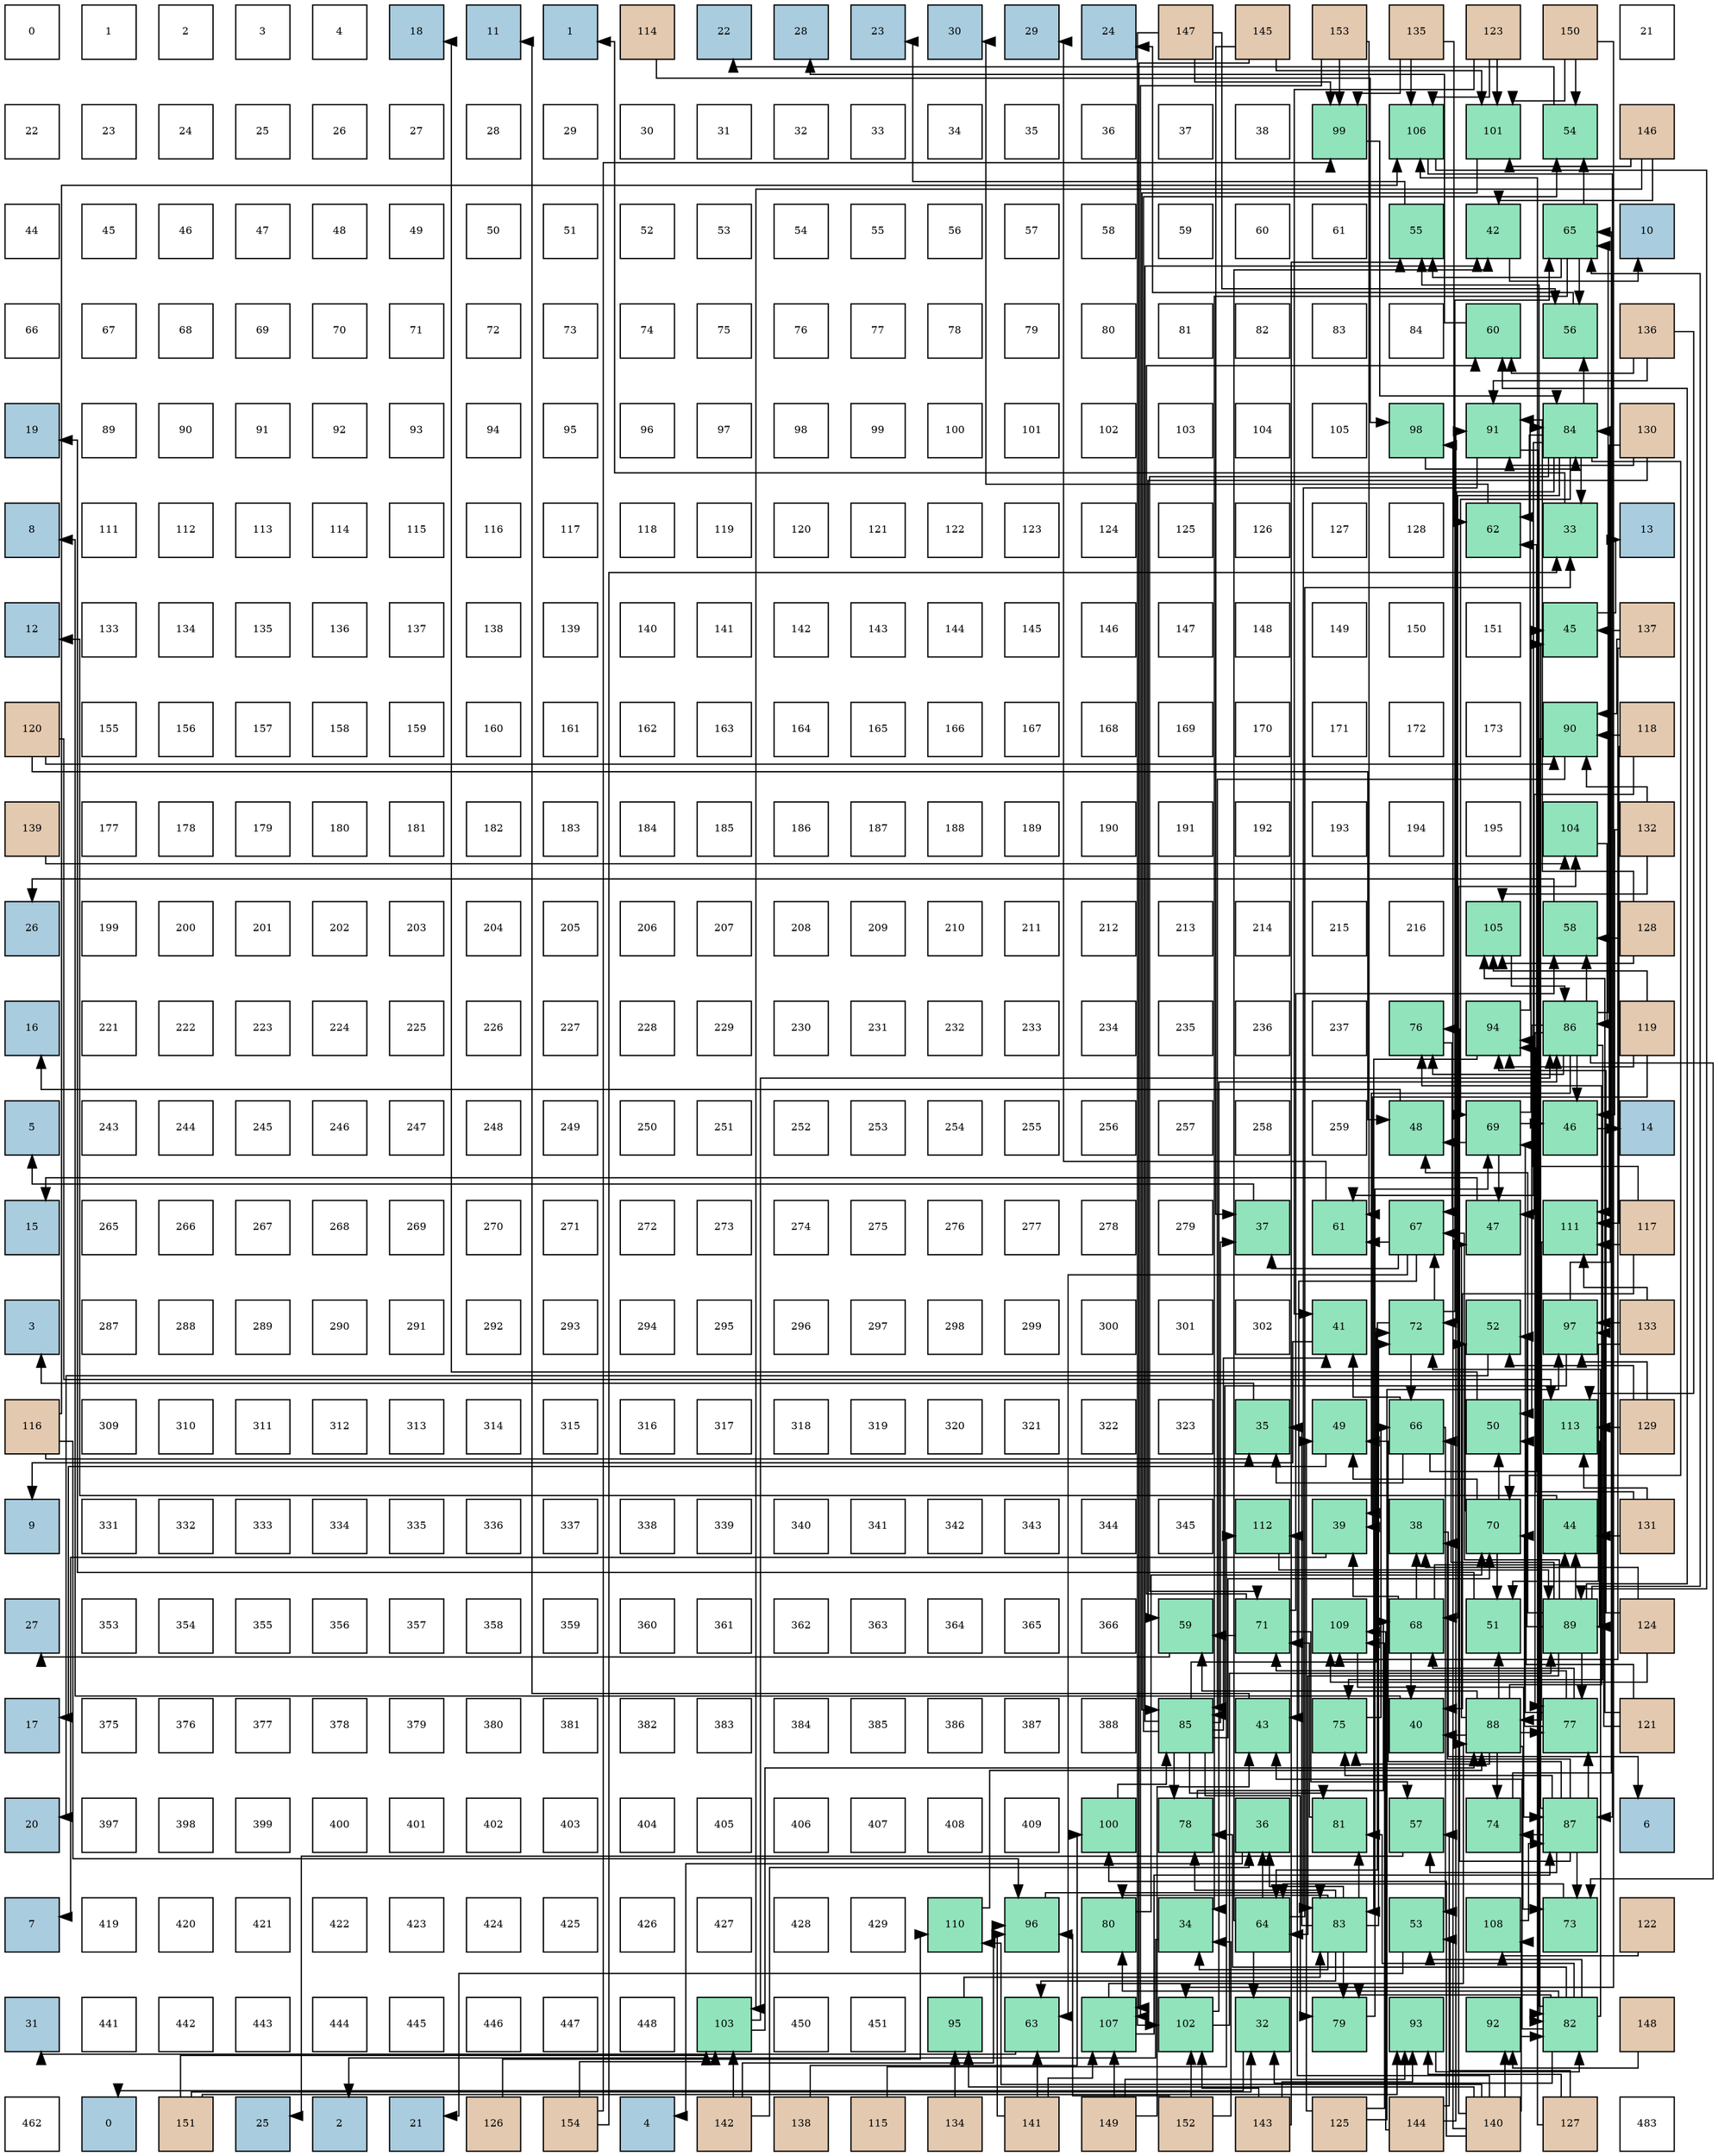 digraph layout{
 rankdir=TB;
 splines=ortho;
 node [style=filled shape=square fixedsize=true width=0.6];
0[label="0", fontsize=8, fillcolor="#ffffff"];
1[label="1", fontsize=8, fillcolor="#ffffff"];
2[label="2", fontsize=8, fillcolor="#ffffff"];
3[label="3", fontsize=8, fillcolor="#ffffff"];
4[label="4", fontsize=8, fillcolor="#ffffff"];
5[label="18", fontsize=8, fillcolor="#a9ccde"];
6[label="11", fontsize=8, fillcolor="#a9ccde"];
7[label="1", fontsize=8, fillcolor="#a9ccde"];
8[label="114", fontsize=8, fillcolor="#e3c9af"];
9[label="22", fontsize=8, fillcolor="#a9ccde"];
10[label="28", fontsize=8, fillcolor="#a9ccde"];
11[label="23", fontsize=8, fillcolor="#a9ccde"];
12[label="30", fontsize=8, fillcolor="#a9ccde"];
13[label="29", fontsize=8, fillcolor="#a9ccde"];
14[label="24", fontsize=8, fillcolor="#a9ccde"];
15[label="147", fontsize=8, fillcolor="#e3c9af"];
16[label="145", fontsize=8, fillcolor="#e3c9af"];
17[label="153", fontsize=8, fillcolor="#e3c9af"];
18[label="135", fontsize=8, fillcolor="#e3c9af"];
19[label="123", fontsize=8, fillcolor="#e3c9af"];
20[label="150", fontsize=8, fillcolor="#e3c9af"];
21[label="21", fontsize=8, fillcolor="#ffffff"];
22[label="22", fontsize=8, fillcolor="#ffffff"];
23[label="23", fontsize=8, fillcolor="#ffffff"];
24[label="24", fontsize=8, fillcolor="#ffffff"];
25[label="25", fontsize=8, fillcolor="#ffffff"];
26[label="26", fontsize=8, fillcolor="#ffffff"];
27[label="27", fontsize=8, fillcolor="#ffffff"];
28[label="28", fontsize=8, fillcolor="#ffffff"];
29[label="29", fontsize=8, fillcolor="#ffffff"];
30[label="30", fontsize=8, fillcolor="#ffffff"];
31[label="31", fontsize=8, fillcolor="#ffffff"];
32[label="32", fontsize=8, fillcolor="#ffffff"];
33[label="33", fontsize=8, fillcolor="#ffffff"];
34[label="34", fontsize=8, fillcolor="#ffffff"];
35[label="35", fontsize=8, fillcolor="#ffffff"];
36[label="36", fontsize=8, fillcolor="#ffffff"];
37[label="37", fontsize=8, fillcolor="#ffffff"];
38[label="38", fontsize=8, fillcolor="#ffffff"];
39[label="99", fontsize=8, fillcolor="#91e3bb"];
40[label="106", fontsize=8, fillcolor="#91e3bb"];
41[label="101", fontsize=8, fillcolor="#91e3bb"];
42[label="54", fontsize=8, fillcolor="#91e3bb"];
43[label="146", fontsize=8, fillcolor="#e3c9af"];
44[label="44", fontsize=8, fillcolor="#ffffff"];
45[label="45", fontsize=8, fillcolor="#ffffff"];
46[label="46", fontsize=8, fillcolor="#ffffff"];
47[label="47", fontsize=8, fillcolor="#ffffff"];
48[label="48", fontsize=8, fillcolor="#ffffff"];
49[label="49", fontsize=8, fillcolor="#ffffff"];
50[label="50", fontsize=8, fillcolor="#ffffff"];
51[label="51", fontsize=8, fillcolor="#ffffff"];
52[label="52", fontsize=8, fillcolor="#ffffff"];
53[label="53", fontsize=8, fillcolor="#ffffff"];
54[label="54", fontsize=8, fillcolor="#ffffff"];
55[label="55", fontsize=8, fillcolor="#ffffff"];
56[label="56", fontsize=8, fillcolor="#ffffff"];
57[label="57", fontsize=8, fillcolor="#ffffff"];
58[label="58", fontsize=8, fillcolor="#ffffff"];
59[label="59", fontsize=8, fillcolor="#ffffff"];
60[label="60", fontsize=8, fillcolor="#ffffff"];
61[label="61", fontsize=8, fillcolor="#ffffff"];
62[label="55", fontsize=8, fillcolor="#91e3bb"];
63[label="42", fontsize=8, fillcolor="#91e3bb"];
64[label="65", fontsize=8, fillcolor="#91e3bb"];
65[label="10", fontsize=8, fillcolor="#a9ccde"];
66[label="66", fontsize=8, fillcolor="#ffffff"];
67[label="67", fontsize=8, fillcolor="#ffffff"];
68[label="68", fontsize=8, fillcolor="#ffffff"];
69[label="69", fontsize=8, fillcolor="#ffffff"];
70[label="70", fontsize=8, fillcolor="#ffffff"];
71[label="71", fontsize=8, fillcolor="#ffffff"];
72[label="72", fontsize=8, fillcolor="#ffffff"];
73[label="73", fontsize=8, fillcolor="#ffffff"];
74[label="74", fontsize=8, fillcolor="#ffffff"];
75[label="75", fontsize=8, fillcolor="#ffffff"];
76[label="76", fontsize=8, fillcolor="#ffffff"];
77[label="77", fontsize=8, fillcolor="#ffffff"];
78[label="78", fontsize=8, fillcolor="#ffffff"];
79[label="79", fontsize=8, fillcolor="#ffffff"];
80[label="80", fontsize=8, fillcolor="#ffffff"];
81[label="81", fontsize=8, fillcolor="#ffffff"];
82[label="82", fontsize=8, fillcolor="#ffffff"];
83[label="83", fontsize=8, fillcolor="#ffffff"];
84[label="84", fontsize=8, fillcolor="#ffffff"];
85[label="60", fontsize=8, fillcolor="#91e3bb"];
86[label="56", fontsize=8, fillcolor="#91e3bb"];
87[label="136", fontsize=8, fillcolor="#e3c9af"];
88[label="19", fontsize=8, fillcolor="#a9ccde"];
89[label="89", fontsize=8, fillcolor="#ffffff"];
90[label="90", fontsize=8, fillcolor="#ffffff"];
91[label="91", fontsize=8, fillcolor="#ffffff"];
92[label="92", fontsize=8, fillcolor="#ffffff"];
93[label="93", fontsize=8, fillcolor="#ffffff"];
94[label="94", fontsize=8, fillcolor="#ffffff"];
95[label="95", fontsize=8, fillcolor="#ffffff"];
96[label="96", fontsize=8, fillcolor="#ffffff"];
97[label="97", fontsize=8, fillcolor="#ffffff"];
98[label="98", fontsize=8, fillcolor="#ffffff"];
99[label="99", fontsize=8, fillcolor="#ffffff"];
100[label="100", fontsize=8, fillcolor="#ffffff"];
101[label="101", fontsize=8, fillcolor="#ffffff"];
102[label="102", fontsize=8, fillcolor="#ffffff"];
103[label="103", fontsize=8, fillcolor="#ffffff"];
104[label="104", fontsize=8, fillcolor="#ffffff"];
105[label="105", fontsize=8, fillcolor="#ffffff"];
106[label="98", fontsize=8, fillcolor="#91e3bb"];
107[label="91", fontsize=8, fillcolor="#91e3bb"];
108[label="84", fontsize=8, fillcolor="#91e3bb"];
109[label="130", fontsize=8, fillcolor="#e3c9af"];
110[label="8", fontsize=8, fillcolor="#a9ccde"];
111[label="111", fontsize=8, fillcolor="#ffffff"];
112[label="112", fontsize=8, fillcolor="#ffffff"];
113[label="113", fontsize=8, fillcolor="#ffffff"];
114[label="114", fontsize=8, fillcolor="#ffffff"];
115[label="115", fontsize=8, fillcolor="#ffffff"];
116[label="116", fontsize=8, fillcolor="#ffffff"];
117[label="117", fontsize=8, fillcolor="#ffffff"];
118[label="118", fontsize=8, fillcolor="#ffffff"];
119[label="119", fontsize=8, fillcolor="#ffffff"];
120[label="120", fontsize=8, fillcolor="#ffffff"];
121[label="121", fontsize=8, fillcolor="#ffffff"];
122[label="122", fontsize=8, fillcolor="#ffffff"];
123[label="123", fontsize=8, fillcolor="#ffffff"];
124[label="124", fontsize=8, fillcolor="#ffffff"];
125[label="125", fontsize=8, fillcolor="#ffffff"];
126[label="126", fontsize=8, fillcolor="#ffffff"];
127[label="127", fontsize=8, fillcolor="#ffffff"];
128[label="128", fontsize=8, fillcolor="#ffffff"];
129[label="62", fontsize=8, fillcolor="#91e3bb"];
130[label="33", fontsize=8, fillcolor="#91e3bb"];
131[label="13", fontsize=8, fillcolor="#a9ccde"];
132[label="12", fontsize=8, fillcolor="#a9ccde"];
133[label="133", fontsize=8, fillcolor="#ffffff"];
134[label="134", fontsize=8, fillcolor="#ffffff"];
135[label="135", fontsize=8, fillcolor="#ffffff"];
136[label="136", fontsize=8, fillcolor="#ffffff"];
137[label="137", fontsize=8, fillcolor="#ffffff"];
138[label="138", fontsize=8, fillcolor="#ffffff"];
139[label="139", fontsize=8, fillcolor="#ffffff"];
140[label="140", fontsize=8, fillcolor="#ffffff"];
141[label="141", fontsize=8, fillcolor="#ffffff"];
142[label="142", fontsize=8, fillcolor="#ffffff"];
143[label="143", fontsize=8, fillcolor="#ffffff"];
144[label="144", fontsize=8, fillcolor="#ffffff"];
145[label="145", fontsize=8, fillcolor="#ffffff"];
146[label="146", fontsize=8, fillcolor="#ffffff"];
147[label="147", fontsize=8, fillcolor="#ffffff"];
148[label="148", fontsize=8, fillcolor="#ffffff"];
149[label="149", fontsize=8, fillcolor="#ffffff"];
150[label="150", fontsize=8, fillcolor="#ffffff"];
151[label="151", fontsize=8, fillcolor="#ffffff"];
152[label="45", fontsize=8, fillcolor="#91e3bb"];
153[label="137", fontsize=8, fillcolor="#e3c9af"];
154[label="120", fontsize=8, fillcolor="#e3c9af"];
155[label="155", fontsize=8, fillcolor="#ffffff"];
156[label="156", fontsize=8, fillcolor="#ffffff"];
157[label="157", fontsize=8, fillcolor="#ffffff"];
158[label="158", fontsize=8, fillcolor="#ffffff"];
159[label="159", fontsize=8, fillcolor="#ffffff"];
160[label="160", fontsize=8, fillcolor="#ffffff"];
161[label="161", fontsize=8, fillcolor="#ffffff"];
162[label="162", fontsize=8, fillcolor="#ffffff"];
163[label="163", fontsize=8, fillcolor="#ffffff"];
164[label="164", fontsize=8, fillcolor="#ffffff"];
165[label="165", fontsize=8, fillcolor="#ffffff"];
166[label="166", fontsize=8, fillcolor="#ffffff"];
167[label="167", fontsize=8, fillcolor="#ffffff"];
168[label="168", fontsize=8, fillcolor="#ffffff"];
169[label="169", fontsize=8, fillcolor="#ffffff"];
170[label="170", fontsize=8, fillcolor="#ffffff"];
171[label="171", fontsize=8, fillcolor="#ffffff"];
172[label="172", fontsize=8, fillcolor="#ffffff"];
173[label="173", fontsize=8, fillcolor="#ffffff"];
174[label="90", fontsize=8, fillcolor="#91e3bb"];
175[label="118", fontsize=8, fillcolor="#e3c9af"];
176[label="139", fontsize=8, fillcolor="#e3c9af"];
177[label="177", fontsize=8, fillcolor="#ffffff"];
178[label="178", fontsize=8, fillcolor="#ffffff"];
179[label="179", fontsize=8, fillcolor="#ffffff"];
180[label="180", fontsize=8, fillcolor="#ffffff"];
181[label="181", fontsize=8, fillcolor="#ffffff"];
182[label="182", fontsize=8, fillcolor="#ffffff"];
183[label="183", fontsize=8, fillcolor="#ffffff"];
184[label="184", fontsize=8, fillcolor="#ffffff"];
185[label="185", fontsize=8, fillcolor="#ffffff"];
186[label="186", fontsize=8, fillcolor="#ffffff"];
187[label="187", fontsize=8, fillcolor="#ffffff"];
188[label="188", fontsize=8, fillcolor="#ffffff"];
189[label="189", fontsize=8, fillcolor="#ffffff"];
190[label="190", fontsize=8, fillcolor="#ffffff"];
191[label="191", fontsize=8, fillcolor="#ffffff"];
192[label="192", fontsize=8, fillcolor="#ffffff"];
193[label="193", fontsize=8, fillcolor="#ffffff"];
194[label="194", fontsize=8, fillcolor="#ffffff"];
195[label="195", fontsize=8, fillcolor="#ffffff"];
196[label="104", fontsize=8, fillcolor="#91e3bb"];
197[label="132", fontsize=8, fillcolor="#e3c9af"];
198[label="26", fontsize=8, fillcolor="#a9ccde"];
199[label="199", fontsize=8, fillcolor="#ffffff"];
200[label="200", fontsize=8, fillcolor="#ffffff"];
201[label="201", fontsize=8, fillcolor="#ffffff"];
202[label="202", fontsize=8, fillcolor="#ffffff"];
203[label="203", fontsize=8, fillcolor="#ffffff"];
204[label="204", fontsize=8, fillcolor="#ffffff"];
205[label="205", fontsize=8, fillcolor="#ffffff"];
206[label="206", fontsize=8, fillcolor="#ffffff"];
207[label="207", fontsize=8, fillcolor="#ffffff"];
208[label="208", fontsize=8, fillcolor="#ffffff"];
209[label="209", fontsize=8, fillcolor="#ffffff"];
210[label="210", fontsize=8, fillcolor="#ffffff"];
211[label="211", fontsize=8, fillcolor="#ffffff"];
212[label="212", fontsize=8, fillcolor="#ffffff"];
213[label="213", fontsize=8, fillcolor="#ffffff"];
214[label="214", fontsize=8, fillcolor="#ffffff"];
215[label="215", fontsize=8, fillcolor="#ffffff"];
216[label="216", fontsize=8, fillcolor="#ffffff"];
217[label="105", fontsize=8, fillcolor="#91e3bb"];
218[label="58", fontsize=8, fillcolor="#91e3bb"];
219[label="128", fontsize=8, fillcolor="#e3c9af"];
220[label="16", fontsize=8, fillcolor="#a9ccde"];
221[label="221", fontsize=8, fillcolor="#ffffff"];
222[label="222", fontsize=8, fillcolor="#ffffff"];
223[label="223", fontsize=8, fillcolor="#ffffff"];
224[label="224", fontsize=8, fillcolor="#ffffff"];
225[label="225", fontsize=8, fillcolor="#ffffff"];
226[label="226", fontsize=8, fillcolor="#ffffff"];
227[label="227", fontsize=8, fillcolor="#ffffff"];
228[label="228", fontsize=8, fillcolor="#ffffff"];
229[label="229", fontsize=8, fillcolor="#ffffff"];
230[label="230", fontsize=8, fillcolor="#ffffff"];
231[label="231", fontsize=8, fillcolor="#ffffff"];
232[label="232", fontsize=8, fillcolor="#ffffff"];
233[label="233", fontsize=8, fillcolor="#ffffff"];
234[label="234", fontsize=8, fillcolor="#ffffff"];
235[label="235", fontsize=8, fillcolor="#ffffff"];
236[label="236", fontsize=8, fillcolor="#ffffff"];
237[label="237", fontsize=8, fillcolor="#ffffff"];
238[label="76", fontsize=8, fillcolor="#91e3bb"];
239[label="94", fontsize=8, fillcolor="#91e3bb"];
240[label="86", fontsize=8, fillcolor="#91e3bb"];
241[label="119", fontsize=8, fillcolor="#e3c9af"];
242[label="5", fontsize=8, fillcolor="#a9ccde"];
243[label="243", fontsize=8, fillcolor="#ffffff"];
244[label="244", fontsize=8, fillcolor="#ffffff"];
245[label="245", fontsize=8, fillcolor="#ffffff"];
246[label="246", fontsize=8, fillcolor="#ffffff"];
247[label="247", fontsize=8, fillcolor="#ffffff"];
248[label="248", fontsize=8, fillcolor="#ffffff"];
249[label="249", fontsize=8, fillcolor="#ffffff"];
250[label="250", fontsize=8, fillcolor="#ffffff"];
251[label="251", fontsize=8, fillcolor="#ffffff"];
252[label="252", fontsize=8, fillcolor="#ffffff"];
253[label="253", fontsize=8, fillcolor="#ffffff"];
254[label="254", fontsize=8, fillcolor="#ffffff"];
255[label="255", fontsize=8, fillcolor="#ffffff"];
256[label="256", fontsize=8, fillcolor="#ffffff"];
257[label="257", fontsize=8, fillcolor="#ffffff"];
258[label="258", fontsize=8, fillcolor="#ffffff"];
259[label="259", fontsize=8, fillcolor="#ffffff"];
260[label="48", fontsize=8, fillcolor="#91e3bb"];
261[label="69", fontsize=8, fillcolor="#91e3bb"];
262[label="46", fontsize=8, fillcolor="#91e3bb"];
263[label="14", fontsize=8, fillcolor="#a9ccde"];
264[label="15", fontsize=8, fillcolor="#a9ccde"];
265[label="265", fontsize=8, fillcolor="#ffffff"];
266[label="266", fontsize=8, fillcolor="#ffffff"];
267[label="267", fontsize=8, fillcolor="#ffffff"];
268[label="268", fontsize=8, fillcolor="#ffffff"];
269[label="269", fontsize=8, fillcolor="#ffffff"];
270[label="270", fontsize=8, fillcolor="#ffffff"];
271[label="271", fontsize=8, fillcolor="#ffffff"];
272[label="272", fontsize=8, fillcolor="#ffffff"];
273[label="273", fontsize=8, fillcolor="#ffffff"];
274[label="274", fontsize=8, fillcolor="#ffffff"];
275[label="275", fontsize=8, fillcolor="#ffffff"];
276[label="276", fontsize=8, fillcolor="#ffffff"];
277[label="277", fontsize=8, fillcolor="#ffffff"];
278[label="278", fontsize=8, fillcolor="#ffffff"];
279[label="279", fontsize=8, fillcolor="#ffffff"];
280[label="37", fontsize=8, fillcolor="#91e3bb"];
281[label="61", fontsize=8, fillcolor="#91e3bb"];
282[label="67", fontsize=8, fillcolor="#91e3bb"];
283[label="47", fontsize=8, fillcolor="#91e3bb"];
284[label="111", fontsize=8, fillcolor="#91e3bb"];
285[label="117", fontsize=8, fillcolor="#e3c9af"];
286[label="3", fontsize=8, fillcolor="#a9ccde"];
287[label="287", fontsize=8, fillcolor="#ffffff"];
288[label="288", fontsize=8, fillcolor="#ffffff"];
289[label="289", fontsize=8, fillcolor="#ffffff"];
290[label="290", fontsize=8, fillcolor="#ffffff"];
291[label="291", fontsize=8, fillcolor="#ffffff"];
292[label="292", fontsize=8, fillcolor="#ffffff"];
293[label="293", fontsize=8, fillcolor="#ffffff"];
294[label="294", fontsize=8, fillcolor="#ffffff"];
295[label="295", fontsize=8, fillcolor="#ffffff"];
296[label="296", fontsize=8, fillcolor="#ffffff"];
297[label="297", fontsize=8, fillcolor="#ffffff"];
298[label="298", fontsize=8, fillcolor="#ffffff"];
299[label="299", fontsize=8, fillcolor="#ffffff"];
300[label="300", fontsize=8, fillcolor="#ffffff"];
301[label="301", fontsize=8, fillcolor="#ffffff"];
302[label="302", fontsize=8, fillcolor="#ffffff"];
303[label="41", fontsize=8, fillcolor="#91e3bb"];
304[label="72", fontsize=8, fillcolor="#91e3bb"];
305[label="52", fontsize=8, fillcolor="#91e3bb"];
306[label="97", fontsize=8, fillcolor="#91e3bb"];
307[label="133", fontsize=8, fillcolor="#e3c9af"];
308[label="116", fontsize=8, fillcolor="#e3c9af"];
309[label="309", fontsize=8, fillcolor="#ffffff"];
310[label="310", fontsize=8, fillcolor="#ffffff"];
311[label="311", fontsize=8, fillcolor="#ffffff"];
312[label="312", fontsize=8, fillcolor="#ffffff"];
313[label="313", fontsize=8, fillcolor="#ffffff"];
314[label="314", fontsize=8, fillcolor="#ffffff"];
315[label="315", fontsize=8, fillcolor="#ffffff"];
316[label="316", fontsize=8, fillcolor="#ffffff"];
317[label="317", fontsize=8, fillcolor="#ffffff"];
318[label="318", fontsize=8, fillcolor="#ffffff"];
319[label="319", fontsize=8, fillcolor="#ffffff"];
320[label="320", fontsize=8, fillcolor="#ffffff"];
321[label="321", fontsize=8, fillcolor="#ffffff"];
322[label="322", fontsize=8, fillcolor="#ffffff"];
323[label="323", fontsize=8, fillcolor="#ffffff"];
324[label="35", fontsize=8, fillcolor="#91e3bb"];
325[label="49", fontsize=8, fillcolor="#91e3bb"];
326[label="66", fontsize=8, fillcolor="#91e3bb"];
327[label="50", fontsize=8, fillcolor="#91e3bb"];
328[label="113", fontsize=8, fillcolor="#91e3bb"];
329[label="129", fontsize=8, fillcolor="#e3c9af"];
330[label="9", fontsize=8, fillcolor="#a9ccde"];
331[label="331", fontsize=8, fillcolor="#ffffff"];
332[label="332", fontsize=8, fillcolor="#ffffff"];
333[label="333", fontsize=8, fillcolor="#ffffff"];
334[label="334", fontsize=8, fillcolor="#ffffff"];
335[label="335", fontsize=8, fillcolor="#ffffff"];
336[label="336", fontsize=8, fillcolor="#ffffff"];
337[label="337", fontsize=8, fillcolor="#ffffff"];
338[label="338", fontsize=8, fillcolor="#ffffff"];
339[label="339", fontsize=8, fillcolor="#ffffff"];
340[label="340", fontsize=8, fillcolor="#ffffff"];
341[label="341", fontsize=8, fillcolor="#ffffff"];
342[label="342", fontsize=8, fillcolor="#ffffff"];
343[label="343", fontsize=8, fillcolor="#ffffff"];
344[label="344", fontsize=8, fillcolor="#ffffff"];
345[label="345", fontsize=8, fillcolor="#ffffff"];
346[label="112", fontsize=8, fillcolor="#91e3bb"];
347[label="39", fontsize=8, fillcolor="#91e3bb"];
348[label="38", fontsize=8, fillcolor="#91e3bb"];
349[label="70", fontsize=8, fillcolor="#91e3bb"];
350[label="44", fontsize=8, fillcolor="#91e3bb"];
351[label="131", fontsize=8, fillcolor="#e3c9af"];
352[label="27", fontsize=8, fillcolor="#a9ccde"];
353[label="353", fontsize=8, fillcolor="#ffffff"];
354[label="354", fontsize=8, fillcolor="#ffffff"];
355[label="355", fontsize=8, fillcolor="#ffffff"];
356[label="356", fontsize=8, fillcolor="#ffffff"];
357[label="357", fontsize=8, fillcolor="#ffffff"];
358[label="358", fontsize=8, fillcolor="#ffffff"];
359[label="359", fontsize=8, fillcolor="#ffffff"];
360[label="360", fontsize=8, fillcolor="#ffffff"];
361[label="361", fontsize=8, fillcolor="#ffffff"];
362[label="362", fontsize=8, fillcolor="#ffffff"];
363[label="363", fontsize=8, fillcolor="#ffffff"];
364[label="364", fontsize=8, fillcolor="#ffffff"];
365[label="365", fontsize=8, fillcolor="#ffffff"];
366[label="366", fontsize=8, fillcolor="#ffffff"];
367[label="59", fontsize=8, fillcolor="#91e3bb"];
368[label="71", fontsize=8, fillcolor="#91e3bb"];
369[label="109", fontsize=8, fillcolor="#91e3bb"];
370[label="68", fontsize=8, fillcolor="#91e3bb"];
371[label="51", fontsize=8, fillcolor="#91e3bb"];
372[label="89", fontsize=8, fillcolor="#91e3bb"];
373[label="124", fontsize=8, fillcolor="#e3c9af"];
374[label="17", fontsize=8, fillcolor="#a9ccde"];
375[label="375", fontsize=8, fillcolor="#ffffff"];
376[label="376", fontsize=8, fillcolor="#ffffff"];
377[label="377", fontsize=8, fillcolor="#ffffff"];
378[label="378", fontsize=8, fillcolor="#ffffff"];
379[label="379", fontsize=8, fillcolor="#ffffff"];
380[label="380", fontsize=8, fillcolor="#ffffff"];
381[label="381", fontsize=8, fillcolor="#ffffff"];
382[label="382", fontsize=8, fillcolor="#ffffff"];
383[label="383", fontsize=8, fillcolor="#ffffff"];
384[label="384", fontsize=8, fillcolor="#ffffff"];
385[label="385", fontsize=8, fillcolor="#ffffff"];
386[label="386", fontsize=8, fillcolor="#ffffff"];
387[label="387", fontsize=8, fillcolor="#ffffff"];
388[label="388", fontsize=8, fillcolor="#ffffff"];
389[label="85", fontsize=8, fillcolor="#91e3bb"];
390[label="43", fontsize=8, fillcolor="#91e3bb"];
391[label="75", fontsize=8, fillcolor="#91e3bb"];
392[label="40", fontsize=8, fillcolor="#91e3bb"];
393[label="88", fontsize=8, fillcolor="#91e3bb"];
394[label="77", fontsize=8, fillcolor="#91e3bb"];
395[label="121", fontsize=8, fillcolor="#e3c9af"];
396[label="20", fontsize=8, fillcolor="#a9ccde"];
397[label="397", fontsize=8, fillcolor="#ffffff"];
398[label="398", fontsize=8, fillcolor="#ffffff"];
399[label="399", fontsize=8, fillcolor="#ffffff"];
400[label="400", fontsize=8, fillcolor="#ffffff"];
401[label="401", fontsize=8, fillcolor="#ffffff"];
402[label="402", fontsize=8, fillcolor="#ffffff"];
403[label="403", fontsize=8, fillcolor="#ffffff"];
404[label="404", fontsize=8, fillcolor="#ffffff"];
405[label="405", fontsize=8, fillcolor="#ffffff"];
406[label="406", fontsize=8, fillcolor="#ffffff"];
407[label="407", fontsize=8, fillcolor="#ffffff"];
408[label="408", fontsize=8, fillcolor="#ffffff"];
409[label="409", fontsize=8, fillcolor="#ffffff"];
410[label="100", fontsize=8, fillcolor="#91e3bb"];
411[label="78", fontsize=8, fillcolor="#91e3bb"];
412[label="36", fontsize=8, fillcolor="#91e3bb"];
413[label="81", fontsize=8, fillcolor="#91e3bb"];
414[label="57", fontsize=8, fillcolor="#91e3bb"];
415[label="74", fontsize=8, fillcolor="#91e3bb"];
416[label="87", fontsize=8, fillcolor="#91e3bb"];
417[label="6", fontsize=8, fillcolor="#a9ccde"];
418[label="7", fontsize=8, fillcolor="#a9ccde"];
419[label="419", fontsize=8, fillcolor="#ffffff"];
420[label="420", fontsize=8, fillcolor="#ffffff"];
421[label="421", fontsize=8, fillcolor="#ffffff"];
422[label="422", fontsize=8, fillcolor="#ffffff"];
423[label="423", fontsize=8, fillcolor="#ffffff"];
424[label="424", fontsize=8, fillcolor="#ffffff"];
425[label="425", fontsize=8, fillcolor="#ffffff"];
426[label="426", fontsize=8, fillcolor="#ffffff"];
427[label="427", fontsize=8, fillcolor="#ffffff"];
428[label="428", fontsize=8, fillcolor="#ffffff"];
429[label="429", fontsize=8, fillcolor="#ffffff"];
430[label="110", fontsize=8, fillcolor="#91e3bb"];
431[label="96", fontsize=8, fillcolor="#91e3bb"];
432[label="80", fontsize=8, fillcolor="#91e3bb"];
433[label="34", fontsize=8, fillcolor="#91e3bb"];
434[label="64", fontsize=8, fillcolor="#91e3bb"];
435[label="83", fontsize=8, fillcolor="#91e3bb"];
436[label="53", fontsize=8, fillcolor="#91e3bb"];
437[label="108", fontsize=8, fillcolor="#91e3bb"];
438[label="73", fontsize=8, fillcolor="#91e3bb"];
439[label="122", fontsize=8, fillcolor="#e3c9af"];
440[label="31", fontsize=8, fillcolor="#a9ccde"];
441[label="441", fontsize=8, fillcolor="#ffffff"];
442[label="442", fontsize=8, fillcolor="#ffffff"];
443[label="443", fontsize=8, fillcolor="#ffffff"];
444[label="444", fontsize=8, fillcolor="#ffffff"];
445[label="445", fontsize=8, fillcolor="#ffffff"];
446[label="446", fontsize=8, fillcolor="#ffffff"];
447[label="447", fontsize=8, fillcolor="#ffffff"];
448[label="448", fontsize=8, fillcolor="#ffffff"];
449[label="103", fontsize=8, fillcolor="#91e3bb"];
450[label="450", fontsize=8, fillcolor="#ffffff"];
451[label="451", fontsize=8, fillcolor="#ffffff"];
452[label="95", fontsize=8, fillcolor="#91e3bb"];
453[label="63", fontsize=8, fillcolor="#91e3bb"];
454[label="107", fontsize=8, fillcolor="#91e3bb"];
455[label="102", fontsize=8, fillcolor="#91e3bb"];
456[label="32", fontsize=8, fillcolor="#91e3bb"];
457[label="79", fontsize=8, fillcolor="#91e3bb"];
458[label="93", fontsize=8, fillcolor="#91e3bb"];
459[label="92", fontsize=8, fillcolor="#91e3bb"];
460[label="82", fontsize=8, fillcolor="#91e3bb"];
461[label="148", fontsize=8, fillcolor="#e3c9af"];
462[label="462", fontsize=8, fillcolor="#ffffff"];
463[label="0", fontsize=8, fillcolor="#a9ccde"];
464[label="151", fontsize=8, fillcolor="#e3c9af"];
465[label="25", fontsize=8, fillcolor="#a9ccde"];
466[label="2", fontsize=8, fillcolor="#a9ccde"];
467[label="21", fontsize=8, fillcolor="#a9ccde"];
468[label="126", fontsize=8, fillcolor="#e3c9af"];
469[label="154", fontsize=8, fillcolor="#e3c9af"];
470[label="4", fontsize=8, fillcolor="#a9ccde"];
471[label="142", fontsize=8, fillcolor="#e3c9af"];
472[label="138", fontsize=8, fillcolor="#e3c9af"];
473[label="115", fontsize=8, fillcolor="#e3c9af"];
474[label="134", fontsize=8, fillcolor="#e3c9af"];
475[label="141", fontsize=8, fillcolor="#e3c9af"];
476[label="149", fontsize=8, fillcolor="#e3c9af"];
477[label="152", fontsize=8, fillcolor="#e3c9af"];
478[label="143", fontsize=8, fillcolor="#e3c9af"];
479[label="125", fontsize=8, fillcolor="#e3c9af"];
480[label="144", fontsize=8, fillcolor="#e3c9af"];
481[label="140", fontsize=8, fillcolor="#e3c9af"];
482[label="127", fontsize=8, fillcolor="#e3c9af"];
483[label="483", fontsize=8, fillcolor="#ffffff"];
edge [constraint=false, style=vis];456 -> 463;
130 -> 7;
433 -> 466;
324 -> 286;
412 -> 470;
280 -> 242;
348 -> 417;
347 -> 418;
392 -> 110;
303 -> 330;
63 -> 65;
390 -> 6;
350 -> 132;
152 -> 131;
262 -> 263;
283 -> 264;
260 -> 220;
325 -> 374;
327 -> 5;
371 -> 88;
305 -> 396;
436 -> 467;
42 -> 9;
62 -> 11;
86 -> 14;
414 -> 465;
218 -> 198;
367 -> 352;
85 -> 10;
281 -> 13;
129 -> 12;
453 -> 440;
434 -> 456;
434 -> 130;
434 -> 412;
434 -> 63;
64 -> 433;
64 -> 42;
64 -> 62;
64 -> 86;
326 -> 324;
326 -> 303;
326 -> 436;
326 -> 129;
282 -> 280;
282 -> 390;
282 -> 281;
282 -> 453;
370 -> 348;
370 -> 347;
370 -> 392;
370 -> 350;
261 -> 152;
261 -> 262;
261 -> 283;
261 -> 260;
349 -> 325;
349 -> 327;
349 -> 371;
349 -> 305;
368 -> 414;
368 -> 218;
368 -> 367;
368 -> 85;
304 -> 434;
304 -> 64;
304 -> 326;
304 -> 282;
438 -> 434;
415 -> 64;
391 -> 326;
238 -> 282;
394 -> 370;
394 -> 261;
394 -> 349;
394 -> 368;
411 -> 370;
457 -> 261;
432 -> 349;
413 -> 368;
460 -> 456;
460 -> 390;
460 -> 436;
460 -> 62;
460 -> 304;
460 -> 411;
460 -> 457;
460 -> 432;
460 -> 413;
435 -> 433;
435 -> 324;
435 -> 412;
435 -> 453;
435 -> 304;
435 -> 411;
435 -> 457;
435 -> 432;
435 -> 413;
108 -> 130;
108 -> 86;
108 -> 281;
108 -> 129;
108 -> 370;
108 -> 261;
108 -> 349;
108 -> 368;
108 -> 304;
389 -> 280;
389 -> 303;
389 -> 63;
389 -> 42;
389 -> 349;
389 -> 304;
389 -> 411;
389 -> 457;
389 -> 413;
240 -> 347;
240 -> 262;
240 -> 327;
240 -> 218;
240 -> 64;
240 -> 438;
240 -> 391;
240 -> 238;
240 -> 394;
416 -> 348;
416 -> 152;
416 -> 325;
416 -> 414;
416 -> 438;
416 -> 415;
416 -> 391;
416 -> 238;
416 -> 394;
393 -> 392;
393 -> 283;
393 -> 371;
393 -> 367;
393 -> 438;
393 -> 415;
393 -> 391;
393 -> 238;
393 -> 394;
372 -> 350;
372 -> 260;
372 -> 305;
372 -> 85;
372 -> 434;
372 -> 64;
372 -> 326;
372 -> 282;
372 -> 394;
174 -> 460;
174 -> 389;
107 -> 460;
107 -> 435;
459 -> 460;
458 -> 460;
239 -> 435;
239 -> 108;
452 -> 435;
431 -> 435;
306 -> 108;
306 -> 389;
106 -> 108;
39 -> 108;
410 -> 389;
41 -> 389;
455 -> 240;
455 -> 372;
449 -> 240;
449 -> 393;
196 -> 240;
217 -> 240;
40 -> 416;
40 -> 372;
454 -> 416;
454 -> 393;
437 -> 416;
369 -> 416;
430 -> 393;
284 -> 393;
346 -> 372;
328 -> 372;
8 -> 106;
473 -> 346;
308 -> 324;
308 -> 431;
308 -> 40;
285 -> 392;
285 -> 239;
285 -> 284;
175 -> 283;
175 -> 174;
175 -> 284;
241 -> 347;
241 -> 239;
241 -> 217;
154 -> 260;
154 -> 174;
154 -> 328;
395 -> 327;
395 -> 306;
395 -> 217;
439 -> 437;
19 -> 303;
19 -> 41;
19 -> 40;
373 -> 348;
373 -> 239;
373 -> 369;
479 -> 325;
479 -> 306;
479 -> 369;
468 -> 430;
482 -> 436;
482 -> 458;
482 -> 40;
219 -> 218;
219 -> 107;
219 -> 217;
329 -> 305;
329 -> 306;
329 -> 328;
109 -> 367;
109 -> 107;
109 -> 284;
351 -> 350;
351 -> 239;
351 -> 328;
197 -> 262;
197 -> 174;
197 -> 217;
307 -> 371;
307 -> 306;
307 -> 284;
474 -> 452;
18 -> 129;
18 -> 39;
18 -> 40;
87 -> 85;
87 -> 107;
87 -> 328;
153 -> 152;
153 -> 174;
153 -> 369;
472 -> 410;
176 -> 196;
481 -> 459;
481 -> 452;
481 -> 106;
481 -> 410;
481 -> 196;
481 -> 437;
481 -> 430;
481 -> 346;
475 -> 453;
475 -> 431;
475 -> 454;
471 -> 412;
471 -> 431;
471 -> 449;
478 -> 62;
478 -> 458;
478 -> 455;
480 -> 414;
480 -> 107;
480 -> 369;
16 -> 280;
16 -> 41;
16 -> 454;
43 -> 63;
43 -> 41;
43 -> 449;
15 -> 86;
15 -> 39;
15 -> 455;
461 -> 459;
476 -> 390;
476 -> 458;
476 -> 454;
20 -> 42;
20 -> 41;
20 -> 455;
464 -> 456;
464 -> 458;
464 -> 449;
477 -> 433;
477 -> 431;
477 -> 455;
17 -> 281;
17 -> 39;
17 -> 454;
469 -> 130;
469 -> 39;
469 -> 449;
edge [constraint=true, style=invis];
0 -> 22 -> 44 -> 66 -> 88 -> 110 -> 132 -> 154 -> 176 -> 198 -> 220 -> 242 -> 264 -> 286 -> 308 -> 330 -> 352 -> 374 -> 396 -> 418 -> 440 -> 462;
1 -> 23 -> 45 -> 67 -> 89 -> 111 -> 133 -> 155 -> 177 -> 199 -> 221 -> 243 -> 265 -> 287 -> 309 -> 331 -> 353 -> 375 -> 397 -> 419 -> 441 -> 463;
2 -> 24 -> 46 -> 68 -> 90 -> 112 -> 134 -> 156 -> 178 -> 200 -> 222 -> 244 -> 266 -> 288 -> 310 -> 332 -> 354 -> 376 -> 398 -> 420 -> 442 -> 464;
3 -> 25 -> 47 -> 69 -> 91 -> 113 -> 135 -> 157 -> 179 -> 201 -> 223 -> 245 -> 267 -> 289 -> 311 -> 333 -> 355 -> 377 -> 399 -> 421 -> 443 -> 465;
4 -> 26 -> 48 -> 70 -> 92 -> 114 -> 136 -> 158 -> 180 -> 202 -> 224 -> 246 -> 268 -> 290 -> 312 -> 334 -> 356 -> 378 -> 400 -> 422 -> 444 -> 466;
5 -> 27 -> 49 -> 71 -> 93 -> 115 -> 137 -> 159 -> 181 -> 203 -> 225 -> 247 -> 269 -> 291 -> 313 -> 335 -> 357 -> 379 -> 401 -> 423 -> 445 -> 467;
6 -> 28 -> 50 -> 72 -> 94 -> 116 -> 138 -> 160 -> 182 -> 204 -> 226 -> 248 -> 270 -> 292 -> 314 -> 336 -> 358 -> 380 -> 402 -> 424 -> 446 -> 468;
7 -> 29 -> 51 -> 73 -> 95 -> 117 -> 139 -> 161 -> 183 -> 205 -> 227 -> 249 -> 271 -> 293 -> 315 -> 337 -> 359 -> 381 -> 403 -> 425 -> 447 -> 469;
8 -> 30 -> 52 -> 74 -> 96 -> 118 -> 140 -> 162 -> 184 -> 206 -> 228 -> 250 -> 272 -> 294 -> 316 -> 338 -> 360 -> 382 -> 404 -> 426 -> 448 -> 470;
9 -> 31 -> 53 -> 75 -> 97 -> 119 -> 141 -> 163 -> 185 -> 207 -> 229 -> 251 -> 273 -> 295 -> 317 -> 339 -> 361 -> 383 -> 405 -> 427 -> 449 -> 471;
10 -> 32 -> 54 -> 76 -> 98 -> 120 -> 142 -> 164 -> 186 -> 208 -> 230 -> 252 -> 274 -> 296 -> 318 -> 340 -> 362 -> 384 -> 406 -> 428 -> 450 -> 472;
11 -> 33 -> 55 -> 77 -> 99 -> 121 -> 143 -> 165 -> 187 -> 209 -> 231 -> 253 -> 275 -> 297 -> 319 -> 341 -> 363 -> 385 -> 407 -> 429 -> 451 -> 473;
12 -> 34 -> 56 -> 78 -> 100 -> 122 -> 144 -> 166 -> 188 -> 210 -> 232 -> 254 -> 276 -> 298 -> 320 -> 342 -> 364 -> 386 -> 408 -> 430 -> 452 -> 474;
13 -> 35 -> 57 -> 79 -> 101 -> 123 -> 145 -> 167 -> 189 -> 211 -> 233 -> 255 -> 277 -> 299 -> 321 -> 343 -> 365 -> 387 -> 409 -> 431 -> 453 -> 475;
14 -> 36 -> 58 -> 80 -> 102 -> 124 -> 146 -> 168 -> 190 -> 212 -> 234 -> 256 -> 278 -> 300 -> 322 -> 344 -> 366 -> 388 -> 410 -> 432 -> 454 -> 476;
15 -> 37 -> 59 -> 81 -> 103 -> 125 -> 147 -> 169 -> 191 -> 213 -> 235 -> 257 -> 279 -> 301 -> 323 -> 345 -> 367 -> 389 -> 411 -> 433 -> 455 -> 477;
16 -> 38 -> 60 -> 82 -> 104 -> 126 -> 148 -> 170 -> 192 -> 214 -> 236 -> 258 -> 280 -> 302 -> 324 -> 346 -> 368 -> 390 -> 412 -> 434 -> 456 -> 478;
17 -> 39 -> 61 -> 83 -> 105 -> 127 -> 149 -> 171 -> 193 -> 215 -> 237 -> 259 -> 281 -> 303 -> 325 -> 347 -> 369 -> 391 -> 413 -> 435 -> 457 -> 479;
18 -> 40 -> 62 -> 84 -> 106 -> 128 -> 150 -> 172 -> 194 -> 216 -> 238 -> 260 -> 282 -> 304 -> 326 -> 348 -> 370 -> 392 -> 414 -> 436 -> 458 -> 480;
19 -> 41 -> 63 -> 85 -> 107 -> 129 -> 151 -> 173 -> 195 -> 217 -> 239 -> 261 -> 283 -> 305 -> 327 -> 349 -> 371 -> 393 -> 415 -> 437 -> 459 -> 481;
20 -> 42 -> 64 -> 86 -> 108 -> 130 -> 152 -> 174 -> 196 -> 218 -> 240 -> 262 -> 284 -> 306 -> 328 -> 350 -> 372 -> 394 -> 416 -> 438 -> 460 -> 482;
21 -> 43 -> 65 -> 87 -> 109 -> 131 -> 153 -> 175 -> 197 -> 219 -> 241 -> 263 -> 285 -> 307 -> 329 -> 351 -> 373 -> 395 -> 417 -> 439 -> 461 -> 483;
rank = same {0 -> 1 -> 2 -> 3 -> 4 -> 5 -> 6 -> 7 -> 8 -> 9 -> 10 -> 11 -> 12 -> 13 -> 14 -> 15 -> 16 -> 17 -> 18 -> 19 -> 20 -> 21};
rank = same {22 -> 23 -> 24 -> 25 -> 26 -> 27 -> 28 -> 29 -> 30 -> 31 -> 32 -> 33 -> 34 -> 35 -> 36 -> 37 -> 38 -> 39 -> 40 -> 41 -> 42 -> 43};
rank = same {44 -> 45 -> 46 -> 47 -> 48 -> 49 -> 50 -> 51 -> 52 -> 53 -> 54 -> 55 -> 56 -> 57 -> 58 -> 59 -> 60 -> 61 -> 62 -> 63 -> 64 -> 65};
rank = same {66 -> 67 -> 68 -> 69 -> 70 -> 71 -> 72 -> 73 -> 74 -> 75 -> 76 -> 77 -> 78 -> 79 -> 80 -> 81 -> 82 -> 83 -> 84 -> 85 -> 86 -> 87};
rank = same {88 -> 89 -> 90 -> 91 -> 92 -> 93 -> 94 -> 95 -> 96 -> 97 -> 98 -> 99 -> 100 -> 101 -> 102 -> 103 -> 104 -> 105 -> 106 -> 107 -> 108 -> 109};
rank = same {110 -> 111 -> 112 -> 113 -> 114 -> 115 -> 116 -> 117 -> 118 -> 119 -> 120 -> 121 -> 122 -> 123 -> 124 -> 125 -> 126 -> 127 -> 128 -> 129 -> 130 -> 131};
rank = same {132 -> 133 -> 134 -> 135 -> 136 -> 137 -> 138 -> 139 -> 140 -> 141 -> 142 -> 143 -> 144 -> 145 -> 146 -> 147 -> 148 -> 149 -> 150 -> 151 -> 152 -> 153};
rank = same {154 -> 155 -> 156 -> 157 -> 158 -> 159 -> 160 -> 161 -> 162 -> 163 -> 164 -> 165 -> 166 -> 167 -> 168 -> 169 -> 170 -> 171 -> 172 -> 173 -> 174 -> 175};
rank = same {176 -> 177 -> 178 -> 179 -> 180 -> 181 -> 182 -> 183 -> 184 -> 185 -> 186 -> 187 -> 188 -> 189 -> 190 -> 191 -> 192 -> 193 -> 194 -> 195 -> 196 -> 197};
rank = same {198 -> 199 -> 200 -> 201 -> 202 -> 203 -> 204 -> 205 -> 206 -> 207 -> 208 -> 209 -> 210 -> 211 -> 212 -> 213 -> 214 -> 215 -> 216 -> 217 -> 218 -> 219};
rank = same {220 -> 221 -> 222 -> 223 -> 224 -> 225 -> 226 -> 227 -> 228 -> 229 -> 230 -> 231 -> 232 -> 233 -> 234 -> 235 -> 236 -> 237 -> 238 -> 239 -> 240 -> 241};
rank = same {242 -> 243 -> 244 -> 245 -> 246 -> 247 -> 248 -> 249 -> 250 -> 251 -> 252 -> 253 -> 254 -> 255 -> 256 -> 257 -> 258 -> 259 -> 260 -> 261 -> 262 -> 263};
rank = same {264 -> 265 -> 266 -> 267 -> 268 -> 269 -> 270 -> 271 -> 272 -> 273 -> 274 -> 275 -> 276 -> 277 -> 278 -> 279 -> 280 -> 281 -> 282 -> 283 -> 284 -> 285};
rank = same {286 -> 287 -> 288 -> 289 -> 290 -> 291 -> 292 -> 293 -> 294 -> 295 -> 296 -> 297 -> 298 -> 299 -> 300 -> 301 -> 302 -> 303 -> 304 -> 305 -> 306 -> 307};
rank = same {308 -> 309 -> 310 -> 311 -> 312 -> 313 -> 314 -> 315 -> 316 -> 317 -> 318 -> 319 -> 320 -> 321 -> 322 -> 323 -> 324 -> 325 -> 326 -> 327 -> 328 -> 329};
rank = same {330 -> 331 -> 332 -> 333 -> 334 -> 335 -> 336 -> 337 -> 338 -> 339 -> 340 -> 341 -> 342 -> 343 -> 344 -> 345 -> 346 -> 347 -> 348 -> 349 -> 350 -> 351};
rank = same {352 -> 353 -> 354 -> 355 -> 356 -> 357 -> 358 -> 359 -> 360 -> 361 -> 362 -> 363 -> 364 -> 365 -> 366 -> 367 -> 368 -> 369 -> 370 -> 371 -> 372 -> 373};
rank = same {374 -> 375 -> 376 -> 377 -> 378 -> 379 -> 380 -> 381 -> 382 -> 383 -> 384 -> 385 -> 386 -> 387 -> 388 -> 389 -> 390 -> 391 -> 392 -> 393 -> 394 -> 395};
rank = same {396 -> 397 -> 398 -> 399 -> 400 -> 401 -> 402 -> 403 -> 404 -> 405 -> 406 -> 407 -> 408 -> 409 -> 410 -> 411 -> 412 -> 413 -> 414 -> 415 -> 416 -> 417};
rank = same {418 -> 419 -> 420 -> 421 -> 422 -> 423 -> 424 -> 425 -> 426 -> 427 -> 428 -> 429 -> 430 -> 431 -> 432 -> 433 -> 434 -> 435 -> 436 -> 437 -> 438 -> 439};
rank = same {440 -> 441 -> 442 -> 443 -> 444 -> 445 -> 446 -> 447 -> 448 -> 449 -> 450 -> 451 -> 452 -> 453 -> 454 -> 455 -> 456 -> 457 -> 458 -> 459 -> 460 -> 461};
rank = same {462 -> 463 -> 464 -> 465 -> 466 -> 467 -> 468 -> 469 -> 470 -> 471 -> 472 -> 473 -> 474 -> 475 -> 476 -> 477 -> 478 -> 479 -> 480 -> 481 -> 482 -> 483};
}